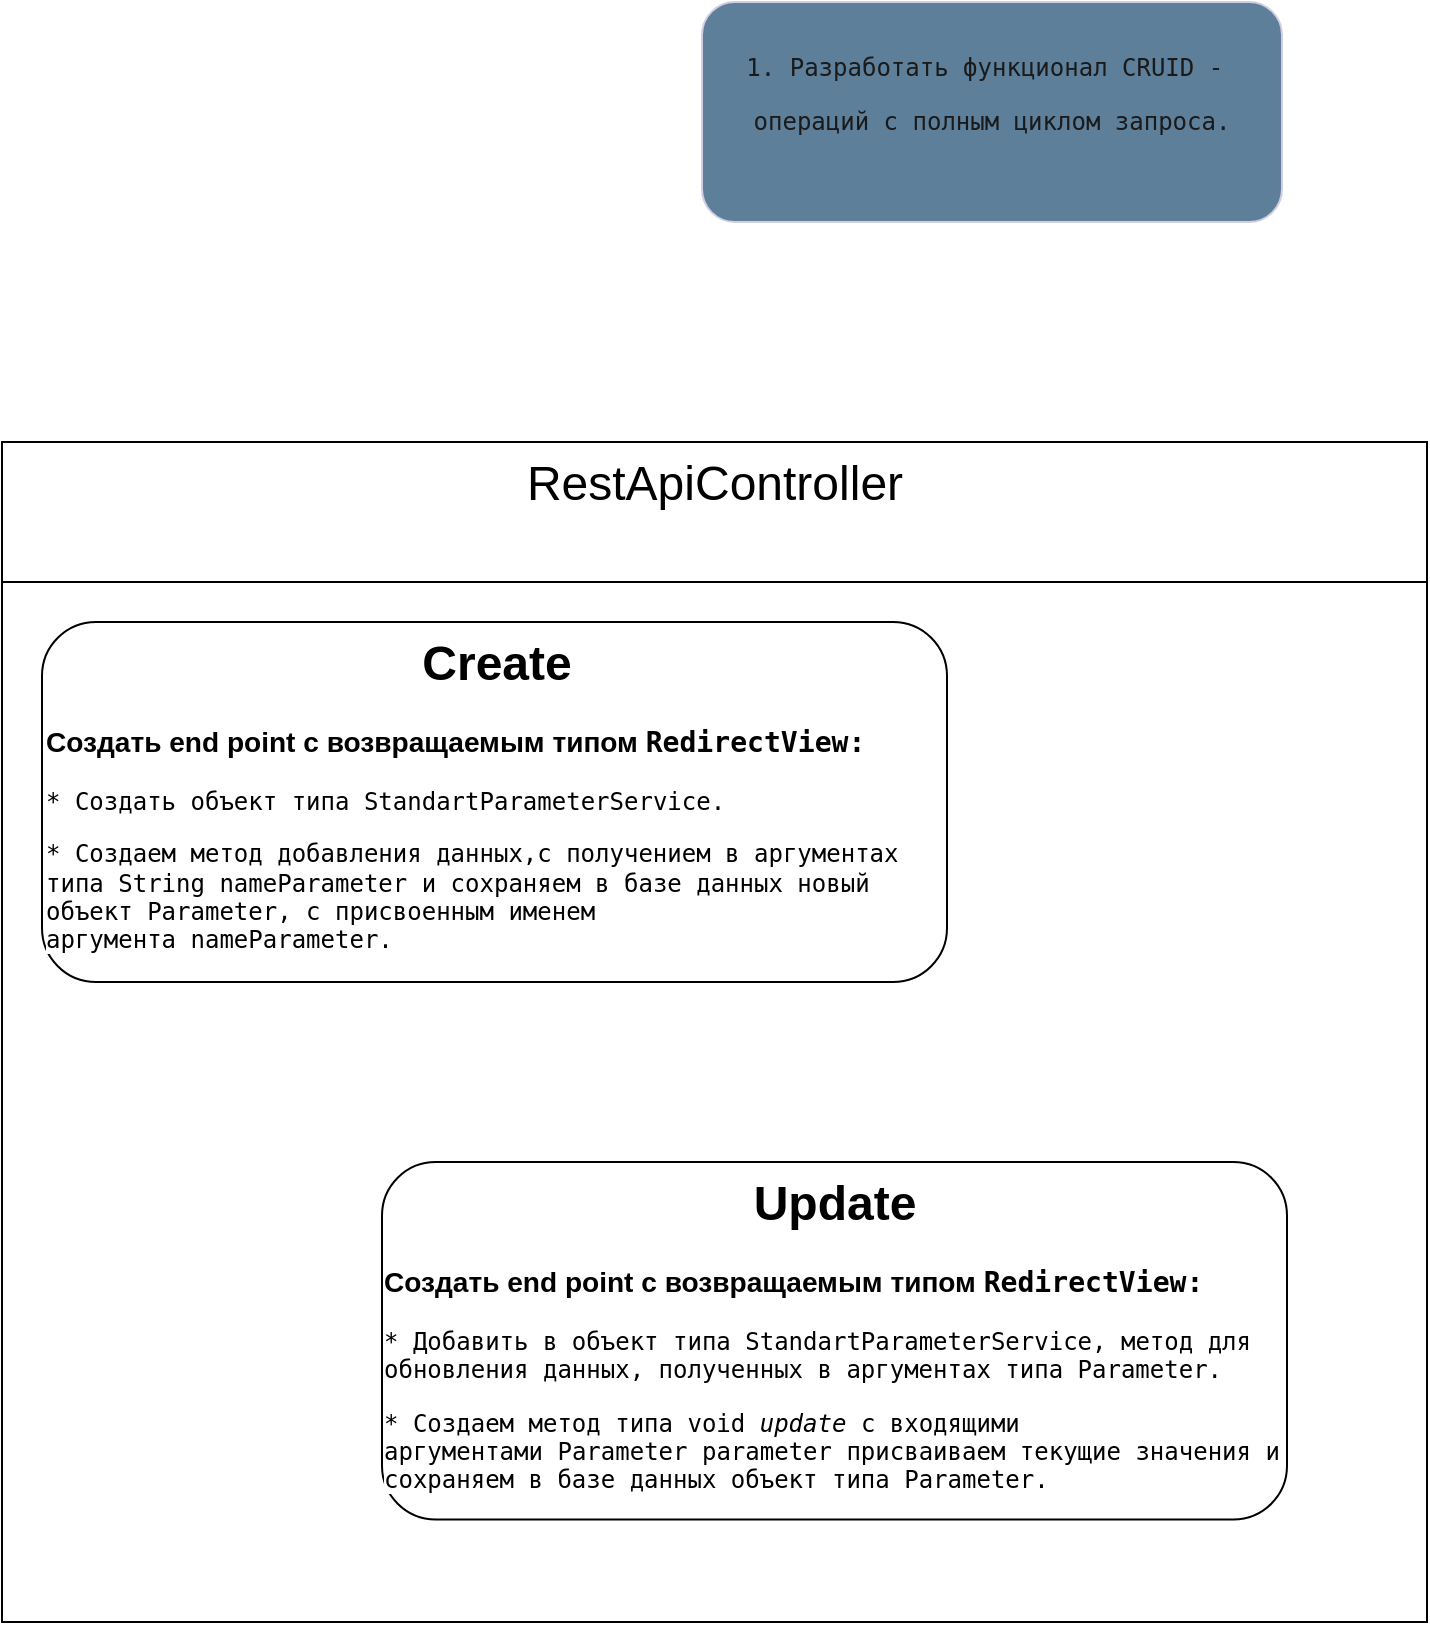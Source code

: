 <mxfile version="26.0.15">
  <diagram name="Страница — 1" id="Rlb4geR-uArXS-s5FVeR">
    <mxGraphModel dx="1999" dy="1650" grid="1" gridSize="10" guides="1" tooltips="1" connect="1" arrows="1" fold="1" page="1" pageScale="1" pageWidth="827" pageHeight="1169" math="0" shadow="0">
      <root>
        <mxCell id="0" />
        <mxCell id="1" parent="0" />
        <mxCell id="RMiwXwrSJ8WDgeKXlqVc-6" value="" style="group;whiteSpace=wrap;labelBackgroundColor=none;fontColor=#1A1A1A;" parent="1" vertex="1" connectable="0">
          <mxGeometry x="210" y="-730" width="290" height="110" as="geometry" />
        </mxCell>
        <mxCell id="RMiwXwrSJ8WDgeKXlqVc-4" value="" style="rounded=1;whiteSpace=wrap;html=1;labelBackgroundColor=none;fillColor=#5D7F99;strokeColor=#D0CEE2;fontColor=#1A1A1A;" parent="RMiwXwrSJ8WDgeKXlqVc-6" vertex="1">
          <mxGeometry width="290" height="110" as="geometry" />
        </mxCell>
        <mxCell id="RMiwXwrSJ8WDgeKXlqVc-5" value="&lt;pre style=&quot;font-family: &amp;quot;JetBrains Mono&amp;quot;, monospace;&quot;&gt;&lt;span&gt;&lt;font&gt;1. Разработать функционал CRUID - &lt;/font&gt;&lt;/span&gt;&lt;/pre&gt;&lt;pre style=&quot;font-family: &amp;quot;JetBrains Mono&amp;quot;, monospace;&quot;&gt;&lt;span&gt;&lt;font&gt;операций с полным циклом запроса.&lt;/font&gt;&lt;/span&gt;&lt;/pre&gt;" style="text;html=1;align=center;verticalAlign=middle;whiteSpace=wrap;rounded=0;labelBackgroundColor=none;fontColor=#1A1A1A;" parent="RMiwXwrSJ8WDgeKXlqVc-6" vertex="1">
          <mxGeometry x="20" y="18.33" width="250" height="55" as="geometry" />
        </mxCell>
        <mxCell id="HyqaW4CeMY9QTjHND0a0-48" value="&lt;span style=&quot;font-size: 24px; font-weight: 400;&quot;&gt;RestApiController&lt;/span&gt;&lt;div&gt;&lt;u style=&quot;font-size: 24px; font-weight: 400;&quot;&gt;&lt;br&gt;&lt;/u&gt;&lt;/div&gt;" style="swimlane;whiteSpace=wrap;html=1;startSize=70;" vertex="1" parent="1">
          <mxGeometry x="-140" y="-510" width="712.5" height="590" as="geometry">
            <mxRectangle x="-140" y="-510" width="230" height="70" as="alternateBounds" />
          </mxGeometry>
        </mxCell>
        <mxCell id="WDvWPsBKZVxb70UoKGr9-12" value="&lt;h1 style=&quot;text-align: center; margin-top: 0px;&quot;&gt;&lt;span style=&quot;background-color: light-dark(#ffffff, var(--ge-dark-color, #121212));&quot;&gt;Create&lt;/span&gt;&lt;/h1&gt;&lt;h3&gt;&lt;span style=&quot;background-color: light-dark(#ffffff, var(--ge-dark-color, #121212));&quot;&gt;Создать end point с возвращаемым типом&amp;nbsp;&lt;span style=&quot;font-family: &amp;quot;JetBrains Mono&amp;quot;, monospace;&quot;&gt;&lt;font style=&quot;color: rgb(0, 0, 0);&quot;&gt;RedirectView:&lt;/font&gt;&lt;/span&gt;&lt;/span&gt;&lt;/h3&gt;&lt;p&gt;&lt;span style=&quot;background-color: light-dark(#ffffff, var(--ge-dark-color, #121212));&quot;&gt;&lt;span style=&quot;color: light-dark(rgb(0, 0, 0), rgb(237, 237, 237)); font-family: &amp;quot;JetBrains Mono&amp;quot;, monospace;&quot;&gt;* Создать объект типа&amp;nbsp;&lt;/span&gt;&lt;span style=&quot;font-family: &amp;quot;JetBrains Mono&amp;quot;, monospace;&quot;&gt;&lt;font style=&quot;color: rgb(0, 0, 0);&quot;&gt;StandartParameterService.&lt;/font&gt;&lt;/span&gt;&lt;/span&gt;&lt;/p&gt;&lt;p&gt;&lt;span&gt;&lt;span style=&quot;background-color: light-dark(#ffffff, var(--ge-dark-color, #121212)); font-family: &amp;quot;JetBrains Mono&amp;quot;, monospace;&quot;&gt;&lt;font style=&quot;color: rgb(0, 0, 0);&quot;&gt;* Создаем метод &lt;/font&gt;&lt;/span&gt;&lt;/span&gt;&lt;span style=&quot;font-family: &amp;quot;JetBrains Mono&amp;quot;, monospace; background-color: light-dark(#ffffff, var(--ge-dark-color, #121212)); color: light-dark(rgb(0, 0, 0), rgb(255, 255, 255));&quot;&gt;добавления данных,с получением в аргументах типа&amp;nbsp;&lt;/span&gt;&lt;span style=&quot;font-family: &amp;quot;JetBrains Mono&amp;quot;, monospace; background-color: rgb(255, 255, 255);&quot;&gt;String nameParameter&amp;nbsp;&lt;/span&gt;&lt;span style=&quot;background-color: transparent; color: light-dark(rgb(0, 0, 0), rgb(255, 255, 255));&quot;&gt;&lt;span style=&quot;background-color: light-dark(#ffffff, var(--ge-dark-color, #121212)); font-family: &amp;quot;JetBrains Mono&amp;quot;, monospace;&quot;&gt;&lt;font style=&quot;color: rgb(0, 0, 0);&quot;&gt;и сохраняем в базе данных новый объект&amp;nbsp;&lt;/font&gt;&lt;/span&gt;&lt;/span&gt;&lt;span style=&quot;color: rgb(0, 0, 0); background-color: rgb(255, 255, 255); font-family: &amp;quot;JetBrains Mono&amp;quot;, monospace;&quot;&gt;Parameter, с присвоенным именем аргумента&amp;nbsp;&lt;/span&gt;&lt;span style=&quot;background-color: rgb(255, 255, 255); font-family: &amp;quot;JetBrains Mono&amp;quot;, monospace; color: light-dark(rgb(0, 0, 0), rgb(255, 255, 255));&quot;&gt;nameParameter&lt;/span&gt;&lt;span style=&quot;background-color: light-dark(rgb(255, 255, 255), rgb(18, 18, 18)); color: light-dark(rgb(0, 0, 0), rgb(237, 237, 237)); font-family: &amp;quot;JetBrains Mono&amp;quot;, monospace;&quot;&gt;.&lt;/span&gt;&lt;/p&gt;" style="text;html=1;whiteSpace=wrap;overflow=hidden;rounded=1;fontFamily=Helvetica;fontSize=12;labelBackgroundColor=none;labelBorderColor=none;container=0;strokeColor=default;align=left;" parent="HyqaW4CeMY9QTjHND0a0-48" vertex="1">
          <mxGeometry x="20" y="90" width="452.5" height="180" as="geometry" />
        </mxCell>
        <mxCell id="WDvWPsBKZVxb70UoKGr9-13" value="&lt;h1 style=&quot;margin-top: 0px;&quot;&gt;&lt;span style=&quot;background-color: light-dark(#ffffff, var(--ge-dark-color, #121212));&quot;&gt;Update&lt;/span&gt;&lt;/h1&gt;&lt;h3 style=&quot;text-align: left;&quot;&gt;&lt;span style=&quot;background-color: light-dark(#ffffff, var(--ge-dark-color, #121212));&quot;&gt;Создать end point с возвращаемым типом&amp;nbsp;&lt;span style=&quot;font-family: &amp;quot;JetBrains Mono&amp;quot;, monospace;&quot;&gt;&lt;font style=&quot;color: rgb(0, 0, 0);&quot;&gt;RedirectView:&lt;/font&gt;&lt;/span&gt;&lt;/span&gt;&lt;/h3&gt;&lt;p style=&quot;text-align: left;&quot;&gt;&lt;span style=&quot;background-color: light-dark(#ffffff, var(--ge-dark-color, #121212));&quot;&gt;&lt;span style=&quot;color: light-dark(rgb(0, 0, 0), rgb(237, 237, 237)); font-family: &amp;quot;JetBrains Mono&amp;quot;, monospace;&quot;&gt;* Добавить в объект типа&amp;nbsp;&lt;/span&gt;&lt;span style=&quot;font-family: &amp;quot;JetBrains Mono&amp;quot;, monospace;&quot;&gt;&lt;font style=&quot;color: rgb(0, 0, 0);&quot;&gt;StandartParameterService, метод для обновления данных, полученных в аргументах типа Parameter.&lt;/font&gt;&lt;/span&gt;&lt;/span&gt;&lt;/p&gt;&lt;p style=&quot;text-align: left;&quot;&gt;&lt;span&gt;&lt;span style=&quot;background-color: light-dark(#ffffff, var(--ge-dark-color, #121212)); font-family: &amp;quot;JetBrains Mono&amp;quot;, monospace;&quot;&gt;&lt;font style=&quot;color: rgb(0, 0, 0);&quot;&gt;* Создаем метод типа&amp;nbsp;&lt;/font&gt;&lt;/span&gt;&lt;font&gt;&lt;span style=&quot;font-family: &amp;quot;JetBrains Mono&amp;quot;, monospace;&quot;&gt;&lt;span style=&quot;background-color: rgb(255, 255, 255);&quot;&gt;&lt;font style=&quot;color: rgb(0, 0, 0);&quot;&gt;void&lt;/font&gt;&lt;/span&gt; &lt;/span&gt;&lt;span style=&quot;background-color: light-dark(#ffffff, var(--ge-dark-color, #121212)); font-family: &amp;quot;JetBrains Mono&amp;quot;, monospace;&quot;&gt;&lt;font style=&quot;color: rgb(0, 0, 0);&quot;&gt;&lt;i&gt;update &lt;/i&gt;с входящими аргументами&lt;/font&gt;&lt;font style=&quot;color: rgb(255, 0, 0);&quot;&gt;&amp;nbsp;&lt;/font&gt;&lt;/span&gt;&lt;span style=&quot;background-color: light-dark(#ffffff, var(--ge-dark-color, #121212)); font-family: &amp;quot;JetBrains Mono&amp;quot;, monospace; color: rgb(169, 183, 198);&quot;&gt;&lt;font style=&quot;color: rgb(0, 0, 0);&quot;&gt;Parameter parameter присваиваем текущие значения&lt;/font&gt;&lt;/span&gt;&lt;span style=&quot;background-color: light-dark(#ffffff, var(--ge-dark-color, #121212)); font-family: &amp;quot;JetBrains Mono&amp;quot;, monospace;&quot;&gt;&lt;font style=&quot;color: rgb(0, 0, 0);&quot;&gt;&amp;nbsp;и сохраняем в базе данных объект типа&amp;nbsp;&lt;/font&gt;&lt;/span&gt;&lt;/font&gt;&lt;/span&gt;&lt;span style=&quot;background-color: rgb(255, 255, 255); color: rgb(0, 0, 0); font-family: &amp;quot;JetBrains Mono&amp;quot;, monospace;&quot;&gt;Parameter.&lt;/span&gt;&lt;/p&gt;" style="text;html=1;whiteSpace=wrap;overflow=hidden;rounded=1;fontFamily=Helvetica;fontSize=12;labelBackgroundColor=none;strokeColor=default;container=0;align=center;" parent="HyqaW4CeMY9QTjHND0a0-48" vertex="1">
          <mxGeometry x="190" y="359.997" width="452.5" height="178.723" as="geometry" />
        </mxCell>
      </root>
    </mxGraphModel>
  </diagram>
</mxfile>
